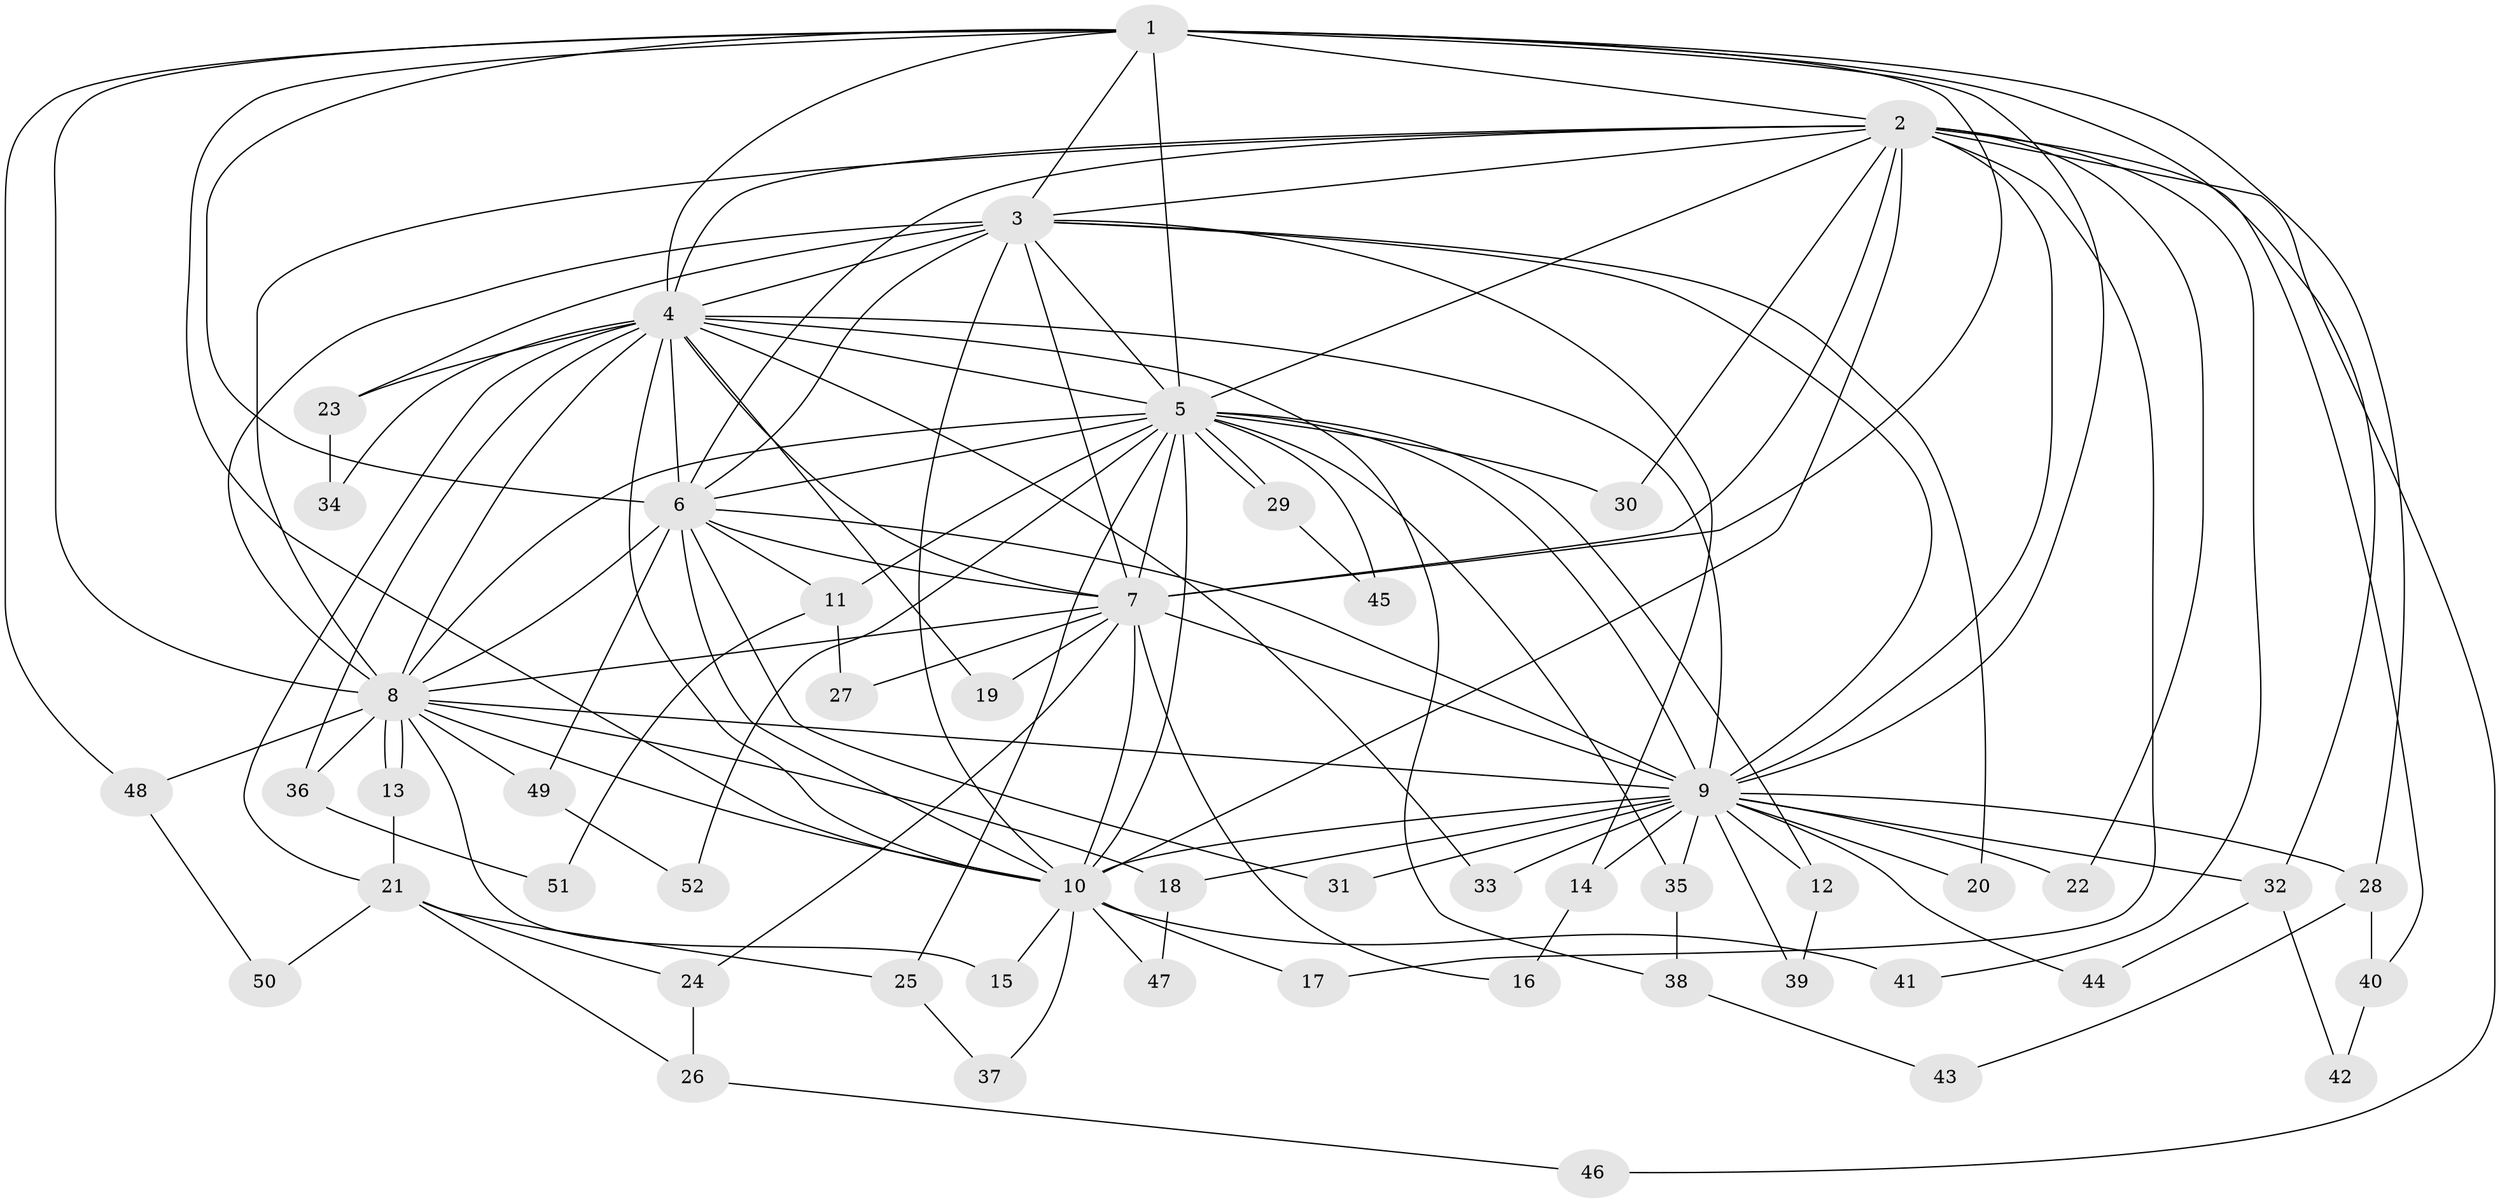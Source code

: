 // Generated by graph-tools (version 1.1) at 2025/01/03/09/25 03:01:20]
// undirected, 52 vertices, 129 edges
graph export_dot {
graph [start="1"]
  node [color=gray90,style=filled];
  1;
  2;
  3;
  4;
  5;
  6;
  7;
  8;
  9;
  10;
  11;
  12;
  13;
  14;
  15;
  16;
  17;
  18;
  19;
  20;
  21;
  22;
  23;
  24;
  25;
  26;
  27;
  28;
  29;
  30;
  31;
  32;
  33;
  34;
  35;
  36;
  37;
  38;
  39;
  40;
  41;
  42;
  43;
  44;
  45;
  46;
  47;
  48;
  49;
  50;
  51;
  52;
  1 -- 2;
  1 -- 3;
  1 -- 4;
  1 -- 5;
  1 -- 6;
  1 -- 7;
  1 -- 8;
  1 -- 9;
  1 -- 10;
  1 -- 28;
  1 -- 32;
  1 -- 48;
  2 -- 3;
  2 -- 4;
  2 -- 5;
  2 -- 6;
  2 -- 7;
  2 -- 8;
  2 -- 9;
  2 -- 10;
  2 -- 17;
  2 -- 22;
  2 -- 30;
  2 -- 40;
  2 -- 41;
  2 -- 46;
  3 -- 4;
  3 -- 5;
  3 -- 6;
  3 -- 7;
  3 -- 8;
  3 -- 9;
  3 -- 10;
  3 -- 14;
  3 -- 20;
  3 -- 23;
  4 -- 5;
  4 -- 6;
  4 -- 7;
  4 -- 8;
  4 -- 9;
  4 -- 10;
  4 -- 19;
  4 -- 21;
  4 -- 23;
  4 -- 33;
  4 -- 34;
  4 -- 36;
  4 -- 38;
  5 -- 6;
  5 -- 7;
  5 -- 8;
  5 -- 9;
  5 -- 10;
  5 -- 11;
  5 -- 12;
  5 -- 25;
  5 -- 29;
  5 -- 29;
  5 -- 30;
  5 -- 35;
  5 -- 45;
  5 -- 52;
  6 -- 7;
  6 -- 8;
  6 -- 9;
  6 -- 10;
  6 -- 11;
  6 -- 31;
  6 -- 49;
  7 -- 8;
  7 -- 9;
  7 -- 10;
  7 -- 16;
  7 -- 19;
  7 -- 24;
  7 -- 27;
  8 -- 9;
  8 -- 10;
  8 -- 13;
  8 -- 13;
  8 -- 15;
  8 -- 18;
  8 -- 36;
  8 -- 48;
  8 -- 49;
  9 -- 10;
  9 -- 12;
  9 -- 14;
  9 -- 18;
  9 -- 20;
  9 -- 22;
  9 -- 28;
  9 -- 31;
  9 -- 32;
  9 -- 33;
  9 -- 35;
  9 -- 39;
  9 -- 44;
  10 -- 15;
  10 -- 17;
  10 -- 37;
  10 -- 41;
  10 -- 47;
  11 -- 27;
  11 -- 51;
  12 -- 39;
  13 -- 21;
  14 -- 16;
  18 -- 47;
  21 -- 24;
  21 -- 25;
  21 -- 26;
  21 -- 50;
  23 -- 34;
  24 -- 26;
  25 -- 37;
  26 -- 46;
  28 -- 40;
  28 -- 43;
  29 -- 45;
  32 -- 42;
  32 -- 44;
  35 -- 38;
  36 -- 51;
  38 -- 43;
  40 -- 42;
  48 -- 50;
  49 -- 52;
}
